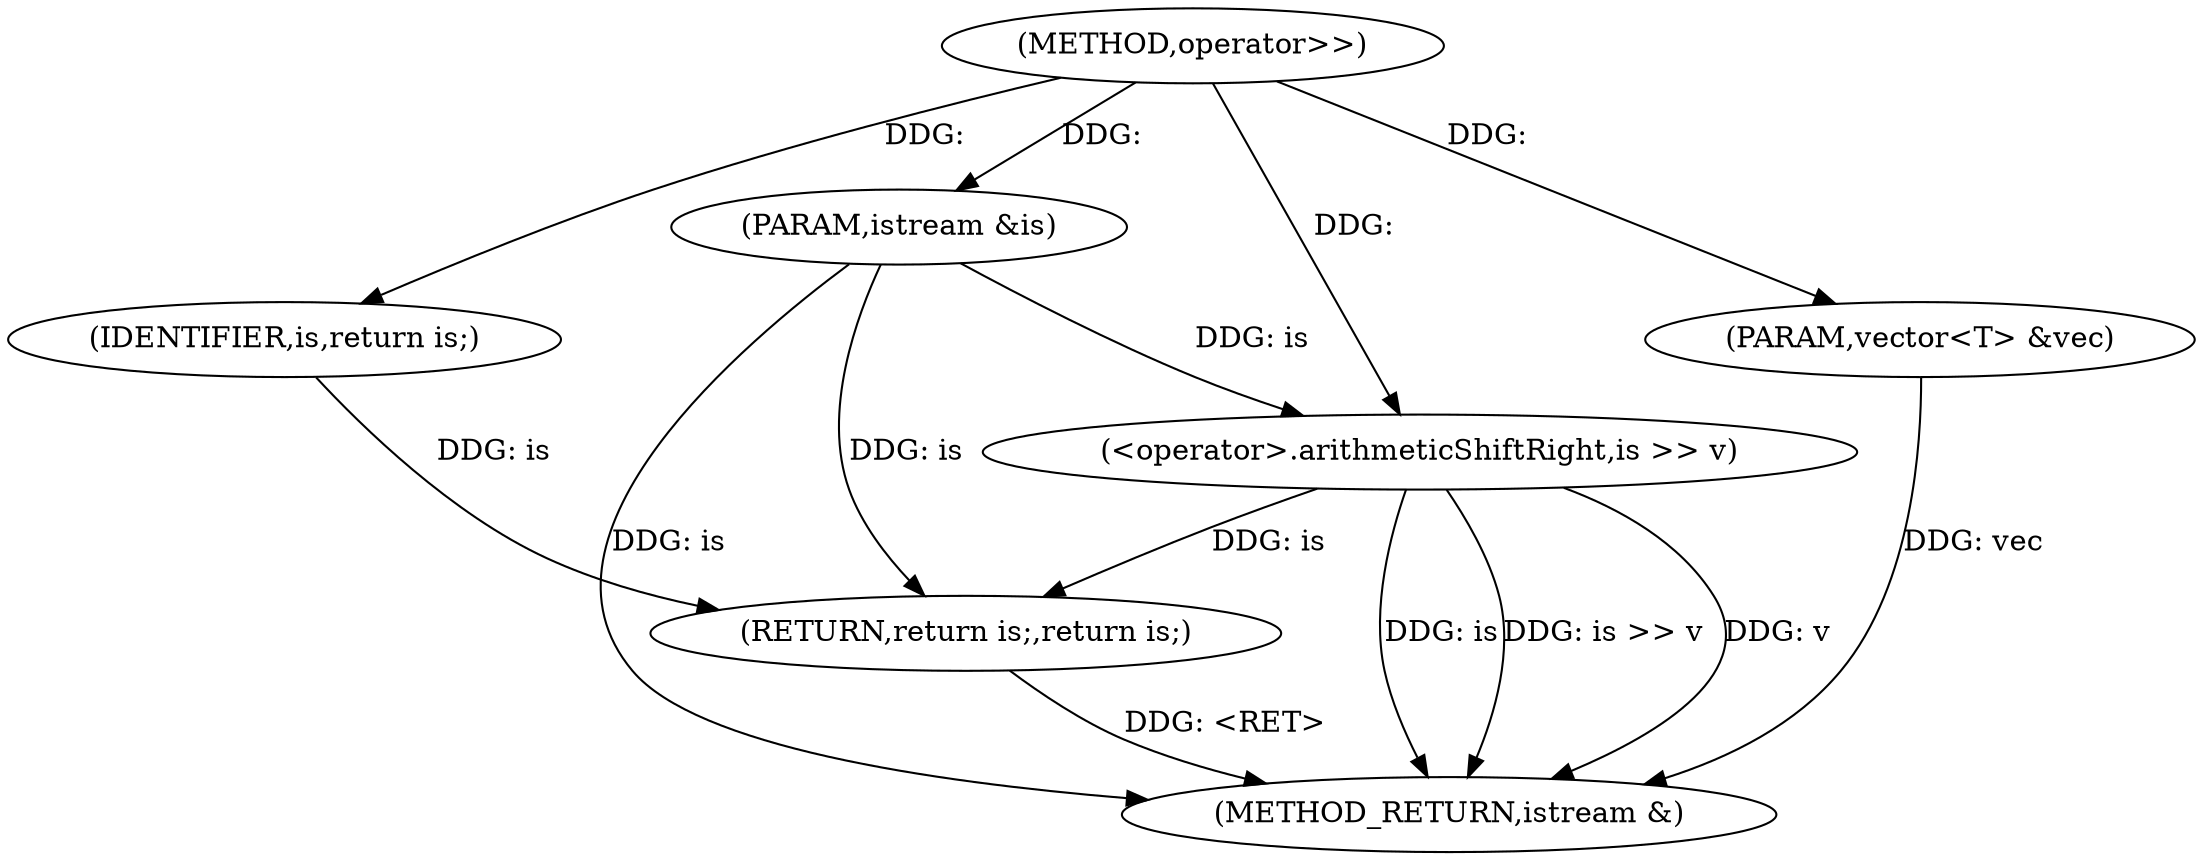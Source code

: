 digraph "operator>>" {  
"1000104" [label = "(METHOD,operator>>)" ]
"1000114" [label = "(METHOD_RETURN,istream &)" ]
"1000105" [label = "(PARAM,istream &is)" ]
"1000106" [label = "(PARAM,vector<T> &vec)" ]
"1000109" [label = "(<operator>.arithmeticShiftRight,is >> v)" ]
"1000112" [label = "(RETURN,return is;,return is;)" ]
"1000113" [label = "(IDENTIFIER,is,return is;)" ]
  "1000112" -> "1000114"  [ label = "DDG: <RET>"] 
  "1000105" -> "1000114"  [ label = "DDG: is"] 
  "1000106" -> "1000114"  [ label = "DDG: vec"] 
  "1000109" -> "1000114"  [ label = "DDG: is"] 
  "1000109" -> "1000114"  [ label = "DDG: is >> v"] 
  "1000109" -> "1000114"  [ label = "DDG: v"] 
  "1000104" -> "1000105"  [ label = "DDG: "] 
  "1000104" -> "1000106"  [ label = "DDG: "] 
  "1000113" -> "1000112"  [ label = "DDG: is"] 
  "1000109" -> "1000112"  [ label = "DDG: is"] 
  "1000105" -> "1000112"  [ label = "DDG: is"] 
  "1000105" -> "1000109"  [ label = "DDG: is"] 
  "1000104" -> "1000109"  [ label = "DDG: "] 
  "1000104" -> "1000113"  [ label = "DDG: "] 
}
